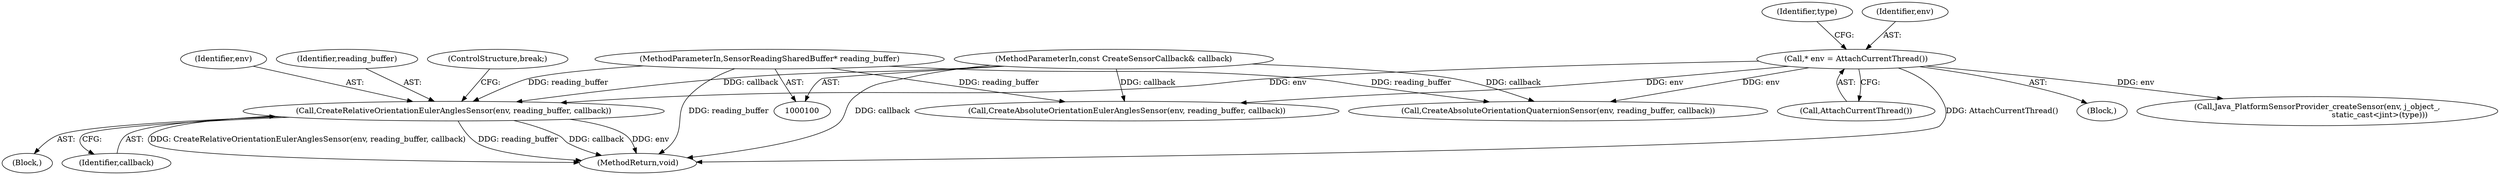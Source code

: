 digraph "0_Chrome_c0c8978849ac57e4ecd613ddc8ff7852a2054734_18@pointer" {
"1000125" [label="(Call,CreateRelativeOrientationEulerAnglesSensor(env, reading_buffer, callback))"];
"1000106" [label="(Call,* env = AttachCurrentThread())"];
"1000102" [label="(MethodParameterIn,SensorReadingSharedBuffer* reading_buffer)"];
"1000103" [label="(MethodParameterIn,const CreateSensorCallback& callback)"];
"1000104" [label="(Block,)"];
"1000102" [label="(MethodParameterIn,SensorReadingSharedBuffer* reading_buffer)"];
"1000126" [label="(Identifier,env)"];
"1000106" [label="(Call,* env = AttachCurrentThread())"];
"1000127" [label="(Identifier,reading_buffer)"];
"1000110" [label="(Identifier,type)"];
"1000129" [label="(ControlStructure,break;)"];
"1000111" [label="(Block,)"];
"1000113" [label="(Call,CreateAbsoluteOrientationEulerAnglesSensor(env, reading_buffer, callback))"];
"1000125" [label="(Call,CreateRelativeOrientationEulerAnglesSensor(env, reading_buffer, callback))"];
"1000119" [label="(Call,CreateAbsoluteOrientationQuaternionSensor(env, reading_buffer, callback))"];
"1000135" [label="(Call,Java_PlatformSensorProvider_createSensor(env, j_object_,\n                                                   static_cast<jint>(type)))"];
"1000128" [label="(Identifier,callback)"];
"1000165" [label="(MethodReturn,void)"];
"1000108" [label="(Call,AttachCurrentThread())"];
"1000103" [label="(MethodParameterIn,const CreateSensorCallback& callback)"];
"1000107" [label="(Identifier,env)"];
"1000125" -> "1000111"  [label="AST: "];
"1000125" -> "1000128"  [label="CFG: "];
"1000126" -> "1000125"  [label="AST: "];
"1000127" -> "1000125"  [label="AST: "];
"1000128" -> "1000125"  [label="AST: "];
"1000129" -> "1000125"  [label="CFG: "];
"1000125" -> "1000165"  [label="DDG: env"];
"1000125" -> "1000165"  [label="DDG: CreateRelativeOrientationEulerAnglesSensor(env, reading_buffer, callback)"];
"1000125" -> "1000165"  [label="DDG: reading_buffer"];
"1000125" -> "1000165"  [label="DDG: callback"];
"1000106" -> "1000125"  [label="DDG: env"];
"1000102" -> "1000125"  [label="DDG: reading_buffer"];
"1000103" -> "1000125"  [label="DDG: callback"];
"1000106" -> "1000104"  [label="AST: "];
"1000106" -> "1000108"  [label="CFG: "];
"1000107" -> "1000106"  [label="AST: "];
"1000108" -> "1000106"  [label="AST: "];
"1000110" -> "1000106"  [label="CFG: "];
"1000106" -> "1000165"  [label="DDG: AttachCurrentThread()"];
"1000106" -> "1000113"  [label="DDG: env"];
"1000106" -> "1000119"  [label="DDG: env"];
"1000106" -> "1000135"  [label="DDG: env"];
"1000102" -> "1000100"  [label="AST: "];
"1000102" -> "1000165"  [label="DDG: reading_buffer"];
"1000102" -> "1000113"  [label="DDG: reading_buffer"];
"1000102" -> "1000119"  [label="DDG: reading_buffer"];
"1000103" -> "1000100"  [label="AST: "];
"1000103" -> "1000165"  [label="DDG: callback"];
"1000103" -> "1000113"  [label="DDG: callback"];
"1000103" -> "1000119"  [label="DDG: callback"];
}
